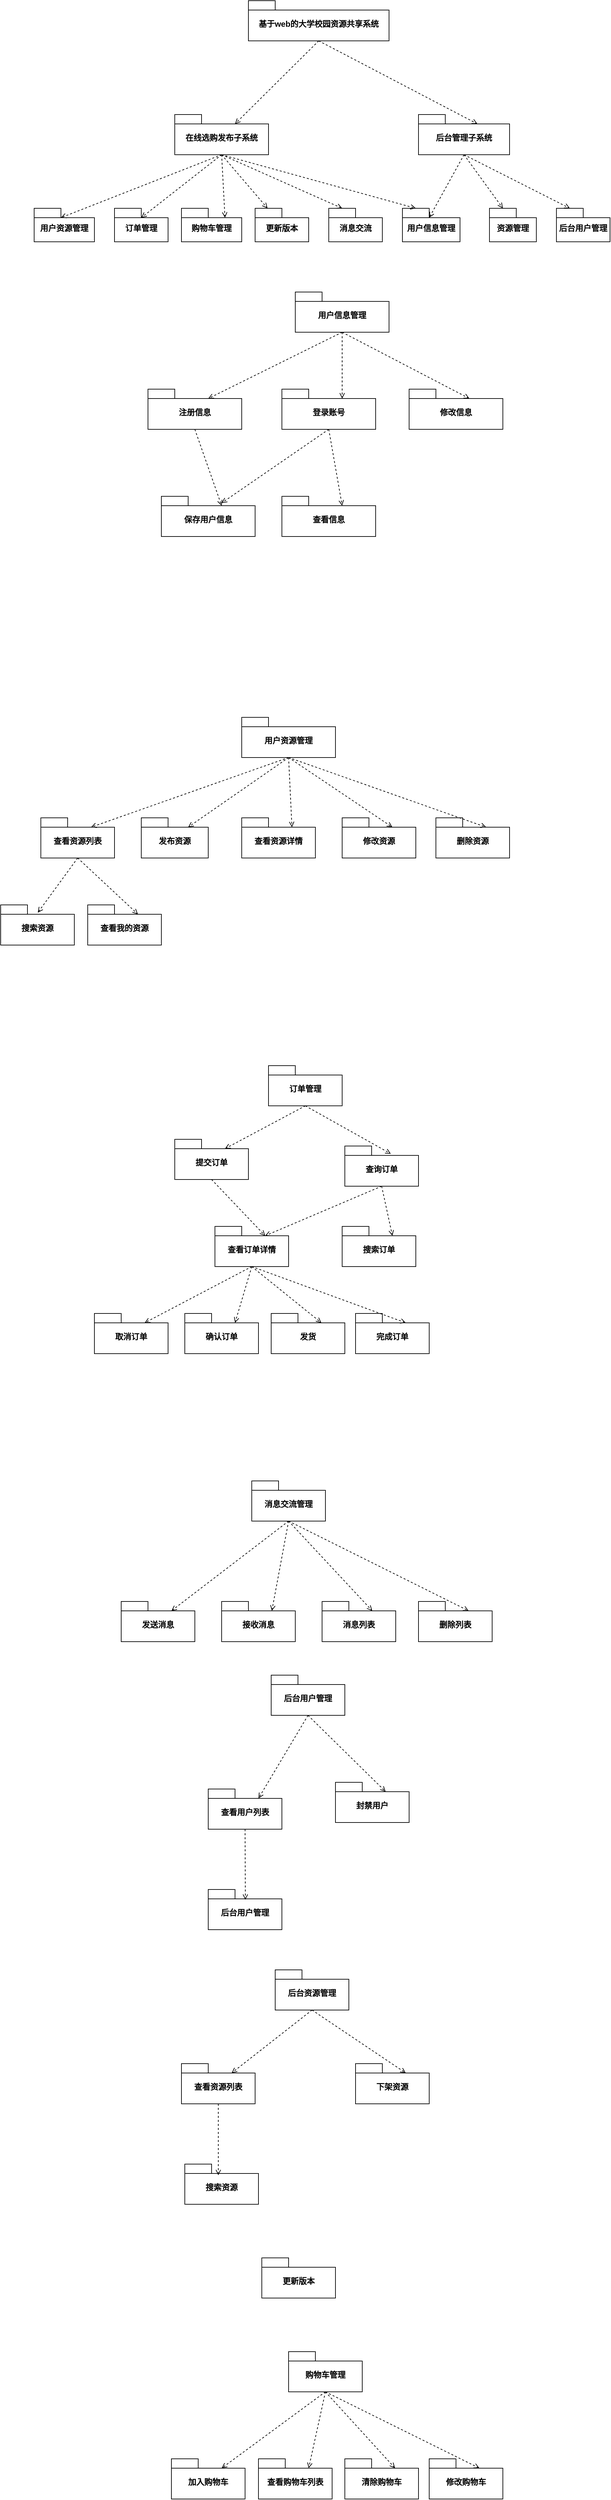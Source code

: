<mxfile version="24.2.2" type="github">
  <diagram name="第 1 页" id="3LCLasnWs26GgvGPkRju">
    <mxGraphModel dx="2062" dy="624" grid="1" gridSize="10" guides="1" tooltips="1" connect="1" arrows="1" fold="1" page="1" pageScale="1" pageWidth="827" pageHeight="1169" math="0" shadow="0">
      <root>
        <mxCell id="0" />
        <mxCell id="1" parent="0" />
        <mxCell id="LR9AfBZaaWKI8YvBZTz1-1" value="基于web的大学校园资源共享系统" style="shape=folder;fontStyle=1;spacingTop=10;tabWidth=40;tabHeight=14;tabPosition=left;html=1;whiteSpace=wrap;" parent="1" vertex="1">
          <mxGeometry x="160" y="150" width="210" height="60" as="geometry" />
        </mxCell>
        <mxCell id="LR9AfBZaaWKI8YvBZTz1-2" value="在线选购发布子系统" style="shape=folder;fontStyle=1;spacingTop=10;tabWidth=40;tabHeight=14;tabPosition=left;html=1;whiteSpace=wrap;" parent="1" vertex="1">
          <mxGeometry x="50" y="320" width="140" height="60" as="geometry" />
        </mxCell>
        <mxCell id="LR9AfBZaaWKI8YvBZTz1-3" value="后台管理子系统" style="shape=folder;fontStyle=1;spacingTop=10;tabWidth=40;tabHeight=14;tabPosition=left;html=1;whiteSpace=wrap;" parent="1" vertex="1">
          <mxGeometry x="414" y="320" width="136" height="60" as="geometry" />
        </mxCell>
        <mxCell id="LR9AfBZaaWKI8YvBZTz1-5" value="用户信息管理" style="shape=folder;fontStyle=1;spacingTop=10;tabWidth=40;tabHeight=14;tabPosition=left;html=1;whiteSpace=wrap;" parent="1" vertex="1">
          <mxGeometry x="390" y="460" width="86" height="50" as="geometry" />
        </mxCell>
        <mxCell id="LR9AfBZaaWKI8YvBZTz1-6" value="订单管理" style="shape=folder;fontStyle=1;spacingTop=10;tabWidth=40;tabHeight=14;tabPosition=left;html=1;whiteSpace=wrap;" parent="1" vertex="1">
          <mxGeometry x="-40" y="460" width="80" height="50" as="geometry" />
        </mxCell>
        <mxCell id="2P_DUM-xl3jfMHFo5baJ-1" value="消息交流" style="shape=folder;fontStyle=1;spacingTop=10;tabWidth=40;tabHeight=14;tabPosition=left;html=1;whiteSpace=wrap;" vertex="1" parent="1">
          <mxGeometry x="280" y="460" width="80" height="50" as="geometry" />
        </mxCell>
        <mxCell id="2P_DUM-xl3jfMHFo5baJ-2" value="用户资源管理" style="shape=folder;fontStyle=1;spacingTop=10;tabWidth=40;tabHeight=14;tabPosition=left;html=1;whiteSpace=wrap;" vertex="1" parent="1">
          <mxGeometry x="-160" y="460" width="90" height="50" as="geometry" />
        </mxCell>
        <mxCell id="2P_DUM-xl3jfMHFo5baJ-3" value="购物车管理" style="shape=folder;fontStyle=1;spacingTop=10;tabWidth=40;tabHeight=14;tabPosition=left;html=1;whiteSpace=wrap;" vertex="1" parent="1">
          <mxGeometry x="60" y="460" width="90" height="50" as="geometry" />
        </mxCell>
        <mxCell id="2P_DUM-xl3jfMHFo5baJ-4" value="后台用户管理" style="shape=folder;fontStyle=1;spacingTop=10;tabWidth=40;tabHeight=14;tabPosition=left;html=1;whiteSpace=wrap;" vertex="1" parent="1">
          <mxGeometry x="620" y="460" width="80" height="50" as="geometry" />
        </mxCell>
        <mxCell id="2P_DUM-xl3jfMHFo5baJ-5" value="资源管理" style="shape=folder;fontStyle=1;spacingTop=10;tabWidth=40;tabHeight=14;tabPosition=left;html=1;whiteSpace=wrap;" vertex="1" parent="1">
          <mxGeometry x="520" y="460" width="70" height="50" as="geometry" />
        </mxCell>
        <mxCell id="2P_DUM-xl3jfMHFo5baJ-10" value="更新版本" style="shape=folder;fontStyle=1;spacingTop=10;tabWidth=40;tabHeight=14;tabPosition=left;html=1;whiteSpace=wrap;" vertex="1" parent="1">
          <mxGeometry x="170" y="460" width="80" height="50" as="geometry" />
        </mxCell>
        <mxCell id="2P_DUM-xl3jfMHFo5baJ-23" value="" style="html=1;verticalAlign=bottom;labelBackgroundColor=none;endArrow=open;endFill=0;dashed=1;rounded=0;exitX=0.5;exitY=1;exitDx=0;exitDy=0;exitPerimeter=0;entryX=0;entryY=0;entryDx=20;entryDy=0;entryPerimeter=0;" edge="1" parent="1" source="LR9AfBZaaWKI8YvBZTz1-3" target="2P_DUM-xl3jfMHFo5baJ-4">
          <mxGeometry width="160" relative="1" as="geometry">
            <mxPoint x="170" y="380" as="sourcePoint" />
            <mxPoint x="330" y="380" as="targetPoint" />
          </mxGeometry>
        </mxCell>
        <mxCell id="2P_DUM-xl3jfMHFo5baJ-24" value="" style="html=1;verticalAlign=bottom;labelBackgroundColor=none;endArrow=open;endFill=0;dashed=1;rounded=0;exitX=0.5;exitY=1;exitDx=0;exitDy=0;exitPerimeter=0;entryX=0;entryY=0;entryDx=20;entryDy=0;entryPerimeter=0;" edge="1" parent="1" source="LR9AfBZaaWKI8YvBZTz1-3" target="2P_DUM-xl3jfMHFo5baJ-5">
          <mxGeometry width="160" relative="1" as="geometry">
            <mxPoint x="170" y="380" as="sourcePoint" />
            <mxPoint x="330" y="380" as="targetPoint" />
          </mxGeometry>
        </mxCell>
        <mxCell id="2P_DUM-xl3jfMHFo5baJ-25" value="" style="html=1;verticalAlign=bottom;labelBackgroundColor=none;endArrow=open;endFill=0;dashed=1;rounded=0;exitX=0.5;exitY=1;exitDx=0;exitDy=0;exitPerimeter=0;entryX=0;entryY=0;entryDx=40;entryDy=14;entryPerimeter=0;" edge="1" parent="1" source="LR9AfBZaaWKI8YvBZTz1-3" target="LR9AfBZaaWKI8YvBZTz1-5">
          <mxGeometry width="160" relative="1" as="geometry">
            <mxPoint x="170" y="380" as="sourcePoint" />
            <mxPoint x="330" y="380" as="targetPoint" />
          </mxGeometry>
        </mxCell>
        <mxCell id="2P_DUM-xl3jfMHFo5baJ-26" value="" style="html=1;verticalAlign=bottom;labelBackgroundColor=none;endArrow=open;endFill=0;dashed=1;rounded=0;exitX=0.5;exitY=1;exitDx=0;exitDy=0;exitPerimeter=0;entryX=0;entryY=0;entryDx=88;entryDy=14;entryPerimeter=0;" edge="1" parent="1" source="LR9AfBZaaWKI8YvBZTz1-1" target="LR9AfBZaaWKI8YvBZTz1-3">
          <mxGeometry width="160" relative="1" as="geometry">
            <mxPoint x="170" y="380" as="sourcePoint" />
            <mxPoint x="330" y="380" as="targetPoint" />
          </mxGeometry>
        </mxCell>
        <mxCell id="2P_DUM-xl3jfMHFo5baJ-27" value="" style="html=1;verticalAlign=bottom;labelBackgroundColor=none;endArrow=open;endFill=0;dashed=1;rounded=0;exitX=0.5;exitY=1;exitDx=0;exitDy=0;exitPerimeter=0;entryX=0;entryY=0;entryDx=90;entryDy=14;entryPerimeter=0;" edge="1" parent="1" source="LR9AfBZaaWKI8YvBZTz1-1" target="LR9AfBZaaWKI8YvBZTz1-2">
          <mxGeometry width="160" relative="1" as="geometry">
            <mxPoint x="170" y="380" as="sourcePoint" />
            <mxPoint x="330" y="380" as="targetPoint" />
          </mxGeometry>
        </mxCell>
        <mxCell id="2P_DUM-xl3jfMHFo5baJ-28" value="" style="html=1;verticalAlign=bottom;labelBackgroundColor=none;endArrow=open;endFill=0;dashed=1;rounded=0;exitX=0.5;exitY=1;exitDx=0;exitDy=0;exitPerimeter=0;entryX=0;entryY=0;entryDx=20;entryDy=0;entryPerimeter=0;" edge="1" parent="1" source="LR9AfBZaaWKI8YvBZTz1-2" target="LR9AfBZaaWKI8YvBZTz1-5">
          <mxGeometry width="160" relative="1" as="geometry">
            <mxPoint x="170" y="380" as="sourcePoint" />
            <mxPoint x="330" y="380" as="targetPoint" />
          </mxGeometry>
        </mxCell>
        <mxCell id="2P_DUM-xl3jfMHFo5baJ-29" value="" style="html=1;verticalAlign=bottom;labelBackgroundColor=none;endArrow=open;endFill=0;dashed=1;rounded=0;exitX=0.5;exitY=1;exitDx=0;exitDy=0;exitPerimeter=0;entryX=0;entryY=0;entryDx=20;entryDy=0;entryPerimeter=0;" edge="1" parent="1" source="LR9AfBZaaWKI8YvBZTz1-2" target="2P_DUM-xl3jfMHFo5baJ-1">
          <mxGeometry width="160" relative="1" as="geometry">
            <mxPoint x="170" y="380" as="sourcePoint" />
            <mxPoint x="330" y="380" as="targetPoint" />
          </mxGeometry>
        </mxCell>
        <mxCell id="2P_DUM-xl3jfMHFo5baJ-30" value="" style="html=1;verticalAlign=bottom;labelBackgroundColor=none;endArrow=open;endFill=0;dashed=1;rounded=0;" edge="1" parent="1" target="2P_DUM-xl3jfMHFo5baJ-10">
          <mxGeometry width="160" relative="1" as="geometry">
            <mxPoint x="120" y="380" as="sourcePoint" />
            <mxPoint x="330" y="380" as="targetPoint" />
          </mxGeometry>
        </mxCell>
        <mxCell id="2P_DUM-xl3jfMHFo5baJ-31" value="" style="html=1;verticalAlign=bottom;labelBackgroundColor=none;endArrow=open;endFill=0;dashed=1;rounded=0;exitX=0.5;exitY=1;exitDx=0;exitDy=0;exitPerimeter=0;entryX=0;entryY=0;entryDx=40;entryDy=14;entryPerimeter=0;" edge="1" parent="1" source="LR9AfBZaaWKI8YvBZTz1-2" target="LR9AfBZaaWKI8YvBZTz1-6">
          <mxGeometry width="160" relative="1" as="geometry">
            <mxPoint x="170" y="380" as="sourcePoint" />
            <mxPoint x="290" y="380" as="targetPoint" />
          </mxGeometry>
        </mxCell>
        <mxCell id="2P_DUM-xl3jfMHFo5baJ-32" value="" style="html=1;verticalAlign=bottom;labelBackgroundColor=none;endArrow=open;endFill=0;dashed=1;rounded=0;exitX=0.5;exitY=1;exitDx=0;exitDy=0;exitPerimeter=0;entryX=0;entryY=0;entryDx=40;entryDy=14;entryPerimeter=0;" edge="1" parent="1" source="LR9AfBZaaWKI8YvBZTz1-2" target="2P_DUM-xl3jfMHFo5baJ-2">
          <mxGeometry width="160" relative="1" as="geometry">
            <mxPoint x="170" y="380" as="sourcePoint" />
            <mxPoint x="330" y="380" as="targetPoint" />
          </mxGeometry>
        </mxCell>
        <mxCell id="2P_DUM-xl3jfMHFo5baJ-33" value="" style="html=1;verticalAlign=bottom;labelBackgroundColor=none;endArrow=open;endFill=0;dashed=1;rounded=0;exitX=0.5;exitY=1;exitDx=0;exitDy=0;exitPerimeter=0;entryX=0;entryY=0;entryDx=65;entryDy=14;entryPerimeter=0;" edge="1" parent="1" source="LR9AfBZaaWKI8YvBZTz1-2" target="2P_DUM-xl3jfMHFo5baJ-3">
          <mxGeometry width="160" relative="1" as="geometry">
            <mxPoint x="170" y="380" as="sourcePoint" />
            <mxPoint x="330" y="380" as="targetPoint" />
          </mxGeometry>
        </mxCell>
        <mxCell id="2P_DUM-xl3jfMHFo5baJ-35" value="查看信息" style="shape=folder;fontStyle=1;spacingTop=10;tabWidth=40;tabHeight=14;tabPosition=left;html=1;whiteSpace=wrap;" vertex="1" parent="1">
          <mxGeometry x="210" y="890" width="140" height="60" as="geometry" />
        </mxCell>
        <mxCell id="2P_DUM-xl3jfMHFo5baJ-37" value="保存用户信息" style="shape=folder;fontStyle=1;spacingTop=10;tabWidth=40;tabHeight=14;tabPosition=left;html=1;whiteSpace=wrap;" vertex="1" parent="1">
          <mxGeometry x="30" y="890" width="140" height="60" as="geometry" />
        </mxCell>
        <mxCell id="2P_DUM-xl3jfMHFo5baJ-38" value="修改信息" style="shape=folder;fontStyle=1;spacingTop=10;tabWidth=40;tabHeight=14;tabPosition=left;html=1;whiteSpace=wrap;" vertex="1" parent="1">
          <mxGeometry x="400" y="730" width="140" height="60" as="geometry" />
        </mxCell>
        <mxCell id="2P_DUM-xl3jfMHFo5baJ-39" value="登录账号" style="shape=folder;fontStyle=1;spacingTop=10;tabWidth=40;tabHeight=14;tabPosition=left;html=1;whiteSpace=wrap;" vertex="1" parent="1">
          <mxGeometry x="210" y="730" width="140" height="60" as="geometry" />
        </mxCell>
        <mxCell id="2P_DUM-xl3jfMHFo5baJ-40" value="注册信息" style="shape=folder;fontStyle=1;spacingTop=10;tabWidth=40;tabHeight=14;tabPosition=left;html=1;whiteSpace=wrap;" vertex="1" parent="1">
          <mxGeometry x="10" y="730" width="140" height="60" as="geometry" />
        </mxCell>
        <mxCell id="2P_DUM-xl3jfMHFo5baJ-41" value="用户信息管理" style="shape=folder;fontStyle=1;spacingTop=10;tabWidth=40;tabHeight=14;tabPosition=left;html=1;whiteSpace=wrap;" vertex="1" parent="1">
          <mxGeometry x="230" y="585" width="140" height="60" as="geometry" />
        </mxCell>
        <mxCell id="2P_DUM-xl3jfMHFo5baJ-43" value="" style="html=1;verticalAlign=bottom;labelBackgroundColor=none;endArrow=open;endFill=0;dashed=1;rounded=0;exitX=0.5;exitY=1;exitDx=0;exitDy=0;exitPerimeter=0;" edge="1" parent="1" source="2P_DUM-xl3jfMHFo5baJ-39">
          <mxGeometry width="160" relative="1" as="geometry">
            <mxPoint x="170" y="810" as="sourcePoint" />
            <mxPoint x="120" y="900" as="targetPoint" />
          </mxGeometry>
        </mxCell>
        <mxCell id="2P_DUM-xl3jfMHFo5baJ-44" value="" style="html=1;verticalAlign=bottom;labelBackgroundColor=none;endArrow=open;endFill=0;dashed=1;rounded=0;exitX=0.5;exitY=1;exitDx=0;exitDy=0;exitPerimeter=0;entryX=0;entryY=0;entryDx=90;entryDy=14;entryPerimeter=0;" edge="1" parent="1" source="2P_DUM-xl3jfMHFo5baJ-39" target="2P_DUM-xl3jfMHFo5baJ-35">
          <mxGeometry width="160" relative="1" as="geometry">
            <mxPoint x="170" y="810" as="sourcePoint" />
            <mxPoint x="330" y="810" as="targetPoint" />
          </mxGeometry>
        </mxCell>
        <mxCell id="2P_DUM-xl3jfMHFo5baJ-45" value="" style="html=1;verticalAlign=bottom;labelBackgroundColor=none;endArrow=open;endFill=0;dashed=1;rounded=0;exitX=0.5;exitY=1;exitDx=0;exitDy=0;exitPerimeter=0;entryX=0;entryY=0;entryDx=90;entryDy=14;entryPerimeter=0;" edge="1" parent="1" source="2P_DUM-xl3jfMHFo5baJ-40" target="2P_DUM-xl3jfMHFo5baJ-37">
          <mxGeometry width="160" relative="1" as="geometry">
            <mxPoint x="170" y="810" as="sourcePoint" />
            <mxPoint x="330" y="810" as="targetPoint" />
          </mxGeometry>
        </mxCell>
        <mxCell id="2P_DUM-xl3jfMHFo5baJ-46" value="" style="html=1;verticalAlign=bottom;labelBackgroundColor=none;endArrow=open;endFill=0;dashed=1;rounded=0;exitX=0.5;exitY=1;exitDx=0;exitDy=0;exitPerimeter=0;entryX=0;entryY=0;entryDx=90;entryDy=14;entryPerimeter=0;" edge="1" parent="1" source="2P_DUM-xl3jfMHFo5baJ-41" target="2P_DUM-xl3jfMHFo5baJ-40">
          <mxGeometry width="160" relative="1" as="geometry">
            <mxPoint x="170" y="810" as="sourcePoint" />
            <mxPoint x="330" y="810" as="targetPoint" />
          </mxGeometry>
        </mxCell>
        <mxCell id="2P_DUM-xl3jfMHFo5baJ-47" value="" style="html=1;verticalAlign=bottom;labelBackgroundColor=none;endArrow=open;endFill=0;dashed=1;rounded=0;exitX=0.5;exitY=1;exitDx=0;exitDy=0;exitPerimeter=0;entryX=0;entryY=0;entryDx=90;entryDy=14;entryPerimeter=0;" edge="1" parent="1" source="2P_DUM-xl3jfMHFo5baJ-41" target="2P_DUM-xl3jfMHFo5baJ-38">
          <mxGeometry width="160" relative="1" as="geometry">
            <mxPoint x="170" y="810" as="sourcePoint" />
            <mxPoint x="330" y="810" as="targetPoint" />
          </mxGeometry>
        </mxCell>
        <mxCell id="2P_DUM-xl3jfMHFo5baJ-48" value="" style="html=1;verticalAlign=bottom;labelBackgroundColor=none;endArrow=open;endFill=0;dashed=1;rounded=0;exitX=0.5;exitY=1;exitDx=0;exitDy=0;exitPerimeter=0;entryX=0;entryY=0;entryDx=90;entryDy=14;entryPerimeter=0;" edge="1" parent="1" source="2P_DUM-xl3jfMHFo5baJ-41" target="2P_DUM-xl3jfMHFo5baJ-39">
          <mxGeometry width="160" relative="1" as="geometry">
            <mxPoint x="170" y="810" as="sourcePoint" />
            <mxPoint x="330" y="810" as="targetPoint" />
          </mxGeometry>
        </mxCell>
        <mxCell id="2P_DUM-xl3jfMHFo5baJ-49" value="修改资源" style="shape=folder;fontStyle=1;spacingTop=10;tabWidth=40;tabHeight=14;tabPosition=left;html=1;whiteSpace=wrap;" vertex="1" parent="1">
          <mxGeometry x="300" y="1370" width="110" height="60" as="geometry" />
        </mxCell>
        <mxCell id="2P_DUM-xl3jfMHFo5baJ-50" value="发布资源" style="shape=folder;fontStyle=1;spacingTop=10;tabWidth=40;tabHeight=14;tabPosition=left;html=1;whiteSpace=wrap;" vertex="1" parent="1">
          <mxGeometry y="1370" width="100" height="60" as="geometry" />
        </mxCell>
        <mxCell id="2P_DUM-xl3jfMHFo5baJ-51" value="查看资源列表" style="shape=folder;fontStyle=1;spacingTop=10;tabWidth=40;tabHeight=14;tabPosition=left;html=1;whiteSpace=wrap;" vertex="1" parent="1">
          <mxGeometry x="-150" y="1370" width="110" height="60" as="geometry" />
        </mxCell>
        <mxCell id="2P_DUM-xl3jfMHFo5baJ-52" value="用户资源管理" style="shape=folder;fontStyle=1;spacingTop=10;tabWidth=40;tabHeight=14;tabPosition=left;html=1;whiteSpace=wrap;" vertex="1" parent="1">
          <mxGeometry x="150" y="1220" width="140" height="60" as="geometry" />
        </mxCell>
        <mxCell id="2P_DUM-xl3jfMHFo5baJ-53" value="查看资源详情" style="shape=folder;fontStyle=1;spacingTop=10;tabWidth=40;tabHeight=14;tabPosition=left;html=1;whiteSpace=wrap;" vertex="1" parent="1">
          <mxGeometry x="150" y="1370" width="110" height="60" as="geometry" />
        </mxCell>
        <mxCell id="2P_DUM-xl3jfMHFo5baJ-54" value="删除资源" style="shape=folder;fontStyle=1;spacingTop=10;tabWidth=40;tabHeight=14;tabPosition=left;html=1;whiteSpace=wrap;" vertex="1" parent="1">
          <mxGeometry x="440" y="1370" width="110" height="60" as="geometry" />
        </mxCell>
        <mxCell id="2P_DUM-xl3jfMHFo5baJ-57" value="" style="html=1;verticalAlign=bottom;labelBackgroundColor=none;endArrow=open;endFill=0;dashed=1;rounded=0;exitX=0.5;exitY=1;exitDx=0;exitDy=0;exitPerimeter=0;entryX=0;entryY=0;entryDx=75;entryDy=14;entryPerimeter=0;" edge="1" parent="1" source="2P_DUM-xl3jfMHFo5baJ-52" target="2P_DUM-xl3jfMHFo5baJ-54">
          <mxGeometry width="160" relative="1" as="geometry">
            <mxPoint x="170" y="1310" as="sourcePoint" />
            <mxPoint x="330" y="1310" as="targetPoint" />
          </mxGeometry>
        </mxCell>
        <mxCell id="2P_DUM-xl3jfMHFo5baJ-58" value="" style="html=1;verticalAlign=bottom;labelBackgroundColor=none;endArrow=open;endFill=0;dashed=1;rounded=0;entryX=0;entryY=0;entryDx=75;entryDy=14;entryPerimeter=0;exitX=0.5;exitY=1;exitDx=0;exitDy=0;exitPerimeter=0;" edge="1" parent="1" source="2P_DUM-xl3jfMHFo5baJ-52" target="2P_DUM-xl3jfMHFo5baJ-49">
          <mxGeometry width="160" relative="1" as="geometry">
            <mxPoint x="220" y="1280" as="sourcePoint" />
            <mxPoint x="330" y="1310" as="targetPoint" />
          </mxGeometry>
        </mxCell>
        <mxCell id="2P_DUM-xl3jfMHFo5baJ-59" value="" style="html=1;verticalAlign=bottom;labelBackgroundColor=none;endArrow=open;endFill=0;dashed=1;rounded=0;exitX=0.5;exitY=1;exitDx=0;exitDy=0;exitPerimeter=0;entryX=0;entryY=0;entryDx=75;entryDy=14;entryPerimeter=0;" edge="1" parent="1" source="2P_DUM-xl3jfMHFo5baJ-52" target="2P_DUM-xl3jfMHFo5baJ-53">
          <mxGeometry width="160" relative="1" as="geometry">
            <mxPoint x="170" y="1310" as="sourcePoint" />
            <mxPoint x="330" y="1310" as="targetPoint" />
          </mxGeometry>
        </mxCell>
        <mxCell id="2P_DUM-xl3jfMHFo5baJ-60" value="" style="html=1;verticalAlign=bottom;labelBackgroundColor=none;endArrow=open;endFill=0;dashed=1;rounded=0;exitX=0.5;exitY=1;exitDx=0;exitDy=0;exitPerimeter=0;entryX=0;entryY=0;entryDx=70;entryDy=14;entryPerimeter=0;" edge="1" parent="1" source="2P_DUM-xl3jfMHFo5baJ-52" target="2P_DUM-xl3jfMHFo5baJ-50">
          <mxGeometry width="160" relative="1" as="geometry">
            <mxPoint x="170" y="1310" as="sourcePoint" />
            <mxPoint x="330" y="1310" as="targetPoint" />
          </mxGeometry>
        </mxCell>
        <mxCell id="2P_DUM-xl3jfMHFo5baJ-61" value="" style="html=1;verticalAlign=bottom;labelBackgroundColor=none;endArrow=open;endFill=0;dashed=1;rounded=0;exitX=0.5;exitY=1;exitDx=0;exitDy=0;exitPerimeter=0;entryX=0;entryY=0;entryDx=75;entryDy=14;entryPerimeter=0;" edge="1" parent="1" source="2P_DUM-xl3jfMHFo5baJ-52" target="2P_DUM-xl3jfMHFo5baJ-51">
          <mxGeometry width="160" relative="1" as="geometry">
            <mxPoint x="170" y="1310" as="sourcePoint" />
            <mxPoint x="330" y="1310" as="targetPoint" />
          </mxGeometry>
        </mxCell>
        <mxCell id="2P_DUM-xl3jfMHFo5baJ-62" value="搜索资源" style="shape=folder;fontStyle=1;spacingTop=10;tabWidth=40;tabHeight=14;tabPosition=left;html=1;whiteSpace=wrap;" vertex="1" parent="1">
          <mxGeometry x="-210" y="1500" width="110" height="60" as="geometry" />
        </mxCell>
        <mxCell id="2P_DUM-xl3jfMHFo5baJ-64" value="" style="html=1;verticalAlign=bottom;labelBackgroundColor=none;endArrow=open;endFill=0;dashed=1;rounded=0;exitX=0.5;exitY=1;exitDx=0;exitDy=0;exitPerimeter=0;entryX=0.504;entryY=0.193;entryDx=0;entryDy=0;entryPerimeter=0;" edge="1" parent="1" source="2P_DUM-xl3jfMHFo5baJ-51" target="2P_DUM-xl3jfMHFo5baJ-62">
          <mxGeometry width="160" relative="1" as="geometry">
            <mxPoint x="170" y="1410" as="sourcePoint" />
            <mxPoint x="330" y="1410" as="targetPoint" />
          </mxGeometry>
        </mxCell>
        <mxCell id="2P_DUM-xl3jfMHFo5baJ-65" value="发货" style="shape=folder;fontStyle=1;spacingTop=10;tabWidth=40;tabHeight=14;tabPosition=left;html=1;whiteSpace=wrap;" vertex="1" parent="1">
          <mxGeometry x="194" y="2110" width="110" height="60" as="geometry" />
        </mxCell>
        <mxCell id="2P_DUM-xl3jfMHFo5baJ-66" value="确认订单" style="shape=folder;fontStyle=1;spacingTop=10;tabWidth=40;tabHeight=14;tabPosition=left;html=1;whiteSpace=wrap;" vertex="1" parent="1">
          <mxGeometry x="65" y="2110" width="110" height="60" as="geometry" />
        </mxCell>
        <mxCell id="2P_DUM-xl3jfMHFo5baJ-67" value="取消订单" style="shape=folder;fontStyle=1;spacingTop=10;tabWidth=40;tabHeight=14;tabPosition=left;html=1;whiteSpace=wrap;" vertex="1" parent="1">
          <mxGeometry x="-70" y="2110" width="110" height="60" as="geometry" />
        </mxCell>
        <mxCell id="2P_DUM-xl3jfMHFo5baJ-68" value="搜索订单" style="shape=folder;fontStyle=1;spacingTop=10;tabWidth=40;tabHeight=14;tabPosition=left;html=1;whiteSpace=wrap;" vertex="1" parent="1">
          <mxGeometry x="300" y="1980" width="110" height="60" as="geometry" />
        </mxCell>
        <mxCell id="2P_DUM-xl3jfMHFo5baJ-69" value="查看订单详情" style="shape=folder;fontStyle=1;spacingTop=10;tabWidth=40;tabHeight=14;tabPosition=left;html=1;whiteSpace=wrap;" vertex="1" parent="1">
          <mxGeometry x="110" y="1980" width="110" height="60" as="geometry" />
        </mxCell>
        <mxCell id="2P_DUM-xl3jfMHFo5baJ-70" value="查询订单" style="shape=folder;fontStyle=1;spacingTop=10;tabWidth=40;tabHeight=14;tabPosition=left;html=1;whiteSpace=wrap;" vertex="1" parent="1">
          <mxGeometry x="304" y="1860" width="110" height="60" as="geometry" />
        </mxCell>
        <mxCell id="2P_DUM-xl3jfMHFo5baJ-71" value="提交订单" style="shape=folder;fontStyle=1;spacingTop=10;tabWidth=40;tabHeight=14;tabPosition=left;html=1;whiteSpace=wrap;" vertex="1" parent="1">
          <mxGeometry x="50" y="1850" width="110" height="60" as="geometry" />
        </mxCell>
        <mxCell id="2P_DUM-xl3jfMHFo5baJ-72" value="订单管理" style="shape=folder;fontStyle=1;spacingTop=10;tabWidth=40;tabHeight=14;tabPosition=left;html=1;whiteSpace=wrap;" vertex="1" parent="1">
          <mxGeometry x="190" y="1740" width="110" height="60" as="geometry" />
        </mxCell>
        <mxCell id="2P_DUM-xl3jfMHFo5baJ-73" value="" style="html=1;verticalAlign=bottom;labelBackgroundColor=none;endArrow=open;endFill=0;dashed=1;rounded=0;exitX=0.5;exitY=1;exitDx=0;exitDy=0;exitPerimeter=0;entryX=0;entryY=0;entryDx=75;entryDy=14;entryPerimeter=0;" edge="1" parent="1" source="2P_DUM-xl3jfMHFo5baJ-70" target="2P_DUM-xl3jfMHFo5baJ-69">
          <mxGeometry width="160" relative="1" as="geometry">
            <mxPoint x="170" y="1910" as="sourcePoint" />
            <mxPoint x="200" y="2000" as="targetPoint" />
          </mxGeometry>
        </mxCell>
        <mxCell id="2P_DUM-xl3jfMHFo5baJ-74" value="" style="html=1;verticalAlign=bottom;labelBackgroundColor=none;endArrow=open;endFill=0;dashed=1;rounded=0;exitX=0.5;exitY=1;exitDx=0;exitDy=0;exitPerimeter=0;entryX=0;entryY=0;entryDx=75;entryDy=14;entryPerimeter=0;" edge="1" parent="1" source="2P_DUM-xl3jfMHFo5baJ-71" target="2P_DUM-xl3jfMHFo5baJ-69">
          <mxGeometry width="160" relative="1" as="geometry">
            <mxPoint x="170" y="1910" as="sourcePoint" />
            <mxPoint x="330" y="1910" as="targetPoint" />
          </mxGeometry>
        </mxCell>
        <mxCell id="2P_DUM-xl3jfMHFo5baJ-75" value="" style="html=1;verticalAlign=bottom;labelBackgroundColor=none;endArrow=open;endFill=0;dashed=1;rounded=0;exitX=0.5;exitY=1;exitDx=0;exitDy=0;exitPerimeter=0;entryX=0;entryY=0;entryDx=75;entryDy=14;entryPerimeter=0;" edge="1" parent="1" source="2P_DUM-xl3jfMHFo5baJ-72" target="2P_DUM-xl3jfMHFo5baJ-71">
          <mxGeometry width="160" relative="1" as="geometry">
            <mxPoint x="170" y="1910" as="sourcePoint" />
            <mxPoint x="330" y="1910" as="targetPoint" />
          </mxGeometry>
        </mxCell>
        <mxCell id="2P_DUM-xl3jfMHFo5baJ-76" value="" style="html=1;verticalAlign=bottom;labelBackgroundColor=none;endArrow=open;endFill=0;dashed=1;rounded=0;exitX=0.5;exitY=1;exitDx=0;exitDy=0;exitPerimeter=0;entryX=0.624;entryY=0.193;entryDx=0;entryDy=0;entryPerimeter=0;" edge="1" parent="1" source="2P_DUM-xl3jfMHFo5baJ-72" target="2P_DUM-xl3jfMHFo5baJ-70">
          <mxGeometry width="160" relative="1" as="geometry">
            <mxPoint x="170" y="1910" as="sourcePoint" />
            <mxPoint x="330" y="1910" as="targetPoint" />
          </mxGeometry>
        </mxCell>
        <mxCell id="2P_DUM-xl3jfMHFo5baJ-77" value="" style="html=1;verticalAlign=bottom;labelBackgroundColor=none;endArrow=open;endFill=0;dashed=1;rounded=0;exitX=0.5;exitY=1;exitDx=0;exitDy=0;exitPerimeter=0;entryX=0;entryY=0;entryDx=75;entryDy=14;entryPerimeter=0;" edge="1" parent="1" source="2P_DUM-xl3jfMHFo5baJ-70" target="2P_DUM-xl3jfMHFo5baJ-68">
          <mxGeometry width="160" relative="1" as="geometry">
            <mxPoint x="170" y="1910" as="sourcePoint" />
            <mxPoint x="330" y="1910" as="targetPoint" />
          </mxGeometry>
        </mxCell>
        <mxCell id="2P_DUM-xl3jfMHFo5baJ-78" value="完成订单" style="shape=folder;fontStyle=1;spacingTop=10;tabWidth=40;tabHeight=14;tabPosition=left;html=1;whiteSpace=wrap;" vertex="1" parent="1">
          <mxGeometry x="320" y="2110" width="110" height="60" as="geometry" />
        </mxCell>
        <mxCell id="2P_DUM-xl3jfMHFo5baJ-79" value="" style="html=1;verticalAlign=bottom;labelBackgroundColor=none;endArrow=open;endFill=0;dashed=1;rounded=0;exitX=0.5;exitY=1;exitDx=0;exitDy=0;exitPerimeter=0;entryX=0;entryY=0;entryDx=75;entryDy=14;entryPerimeter=0;" edge="1" parent="1" source="2P_DUM-xl3jfMHFo5baJ-69" target="2P_DUM-xl3jfMHFo5baJ-65">
          <mxGeometry width="160" relative="1" as="geometry">
            <mxPoint x="170" y="2110" as="sourcePoint" />
            <mxPoint x="330" y="2110" as="targetPoint" />
          </mxGeometry>
        </mxCell>
        <mxCell id="2P_DUM-xl3jfMHFo5baJ-80" value="" style="html=1;verticalAlign=bottom;labelBackgroundColor=none;endArrow=open;endFill=0;dashed=1;rounded=0;exitX=0.5;exitY=1;exitDx=0;exitDy=0;exitPerimeter=0;entryX=0;entryY=0;entryDx=75;entryDy=14;entryPerimeter=0;" edge="1" parent="1" source="2P_DUM-xl3jfMHFo5baJ-69" target="2P_DUM-xl3jfMHFo5baJ-78">
          <mxGeometry width="160" relative="1" as="geometry">
            <mxPoint x="170" y="2110" as="sourcePoint" />
            <mxPoint x="330" y="2110" as="targetPoint" />
          </mxGeometry>
        </mxCell>
        <mxCell id="2P_DUM-xl3jfMHFo5baJ-81" value="" style="html=1;verticalAlign=bottom;labelBackgroundColor=none;endArrow=open;endFill=0;dashed=1;rounded=0;exitX=0.5;exitY=1;exitDx=0;exitDy=0;exitPerimeter=0;entryX=0;entryY=0;entryDx=75;entryDy=14;entryPerimeter=0;" edge="1" parent="1" source="2P_DUM-xl3jfMHFo5baJ-69" target="2P_DUM-xl3jfMHFo5baJ-66">
          <mxGeometry width="160" relative="1" as="geometry">
            <mxPoint x="170" y="2110" as="sourcePoint" />
            <mxPoint x="330" y="2110" as="targetPoint" />
          </mxGeometry>
        </mxCell>
        <mxCell id="2P_DUM-xl3jfMHFo5baJ-82" value="" style="html=1;verticalAlign=bottom;labelBackgroundColor=none;endArrow=open;endFill=0;dashed=1;rounded=0;exitX=0.5;exitY=1;exitDx=0;exitDy=0;exitPerimeter=0;entryX=0;entryY=0;entryDx=75;entryDy=14;entryPerimeter=0;" edge="1" parent="1" source="2P_DUM-xl3jfMHFo5baJ-69" target="2P_DUM-xl3jfMHFo5baJ-67">
          <mxGeometry width="160" relative="1" as="geometry">
            <mxPoint x="170" y="2110" as="sourcePoint" />
            <mxPoint x="330" y="2110" as="targetPoint" />
          </mxGeometry>
        </mxCell>
        <mxCell id="2P_DUM-xl3jfMHFo5baJ-83" value="后台用户管理" style="shape=folder;fontStyle=1;spacingTop=10;tabWidth=40;tabHeight=14;tabPosition=left;html=1;whiteSpace=wrap;" vertex="1" parent="1">
          <mxGeometry x="194" y="2650" width="110" height="60" as="geometry" />
        </mxCell>
        <mxCell id="2P_DUM-xl3jfMHFo5baJ-84" value="删除列表" style="shape=folder;fontStyle=1;spacingTop=10;tabWidth=40;tabHeight=14;tabPosition=left;html=1;whiteSpace=wrap;" vertex="1" parent="1">
          <mxGeometry x="414" y="2540" width="110" height="60" as="geometry" />
        </mxCell>
        <mxCell id="2P_DUM-xl3jfMHFo5baJ-85" value="消息列表" style="shape=folder;fontStyle=1;spacingTop=10;tabWidth=40;tabHeight=14;tabPosition=left;html=1;whiteSpace=wrap;" vertex="1" parent="1">
          <mxGeometry x="270" y="2540" width="110" height="60" as="geometry" />
        </mxCell>
        <mxCell id="2P_DUM-xl3jfMHFo5baJ-86" value="接收消息" style="shape=folder;fontStyle=1;spacingTop=10;tabWidth=40;tabHeight=14;tabPosition=left;html=1;whiteSpace=wrap;" vertex="1" parent="1">
          <mxGeometry x="120" y="2540" width="110" height="60" as="geometry" />
        </mxCell>
        <mxCell id="2P_DUM-xl3jfMHFo5baJ-87" value="发送消息" style="shape=folder;fontStyle=1;spacingTop=10;tabWidth=40;tabHeight=14;tabPosition=left;html=1;whiteSpace=wrap;" vertex="1" parent="1">
          <mxGeometry x="-30" y="2540" width="110" height="60" as="geometry" />
        </mxCell>
        <mxCell id="2P_DUM-xl3jfMHFo5baJ-88" value="消息交流管理" style="shape=folder;fontStyle=1;spacingTop=10;tabWidth=40;tabHeight=14;tabPosition=left;html=1;whiteSpace=wrap;" vertex="1" parent="1">
          <mxGeometry x="165" y="2360" width="110" height="60" as="geometry" />
        </mxCell>
        <mxCell id="2P_DUM-xl3jfMHFo5baJ-89" value="" style="html=1;verticalAlign=bottom;labelBackgroundColor=none;endArrow=open;endFill=0;dashed=1;rounded=0;exitX=0.5;exitY=1;exitDx=0;exitDy=0;exitPerimeter=0;entryX=0;entryY=0;entryDx=75;entryDy=14;entryPerimeter=0;" edge="1" parent="1" source="2P_DUM-xl3jfMHFo5baJ-88" target="2P_DUM-xl3jfMHFo5baJ-84">
          <mxGeometry width="160" relative="1" as="geometry">
            <mxPoint x="170" y="2530" as="sourcePoint" />
            <mxPoint x="330" y="2530" as="targetPoint" />
          </mxGeometry>
        </mxCell>
        <mxCell id="2P_DUM-xl3jfMHFo5baJ-90" value="" style="html=1;verticalAlign=bottom;labelBackgroundColor=none;endArrow=open;endFill=0;dashed=1;rounded=0;exitX=0.5;exitY=1;exitDx=0;exitDy=0;exitPerimeter=0;entryX=0;entryY=0;entryDx=75;entryDy=14;entryPerimeter=0;" edge="1" parent="1" source="2P_DUM-xl3jfMHFo5baJ-88" target="2P_DUM-xl3jfMHFo5baJ-85">
          <mxGeometry width="160" relative="1" as="geometry">
            <mxPoint x="170" y="2530" as="sourcePoint" />
            <mxPoint x="330" y="2530" as="targetPoint" />
          </mxGeometry>
        </mxCell>
        <mxCell id="2P_DUM-xl3jfMHFo5baJ-91" value="" style="html=1;verticalAlign=bottom;labelBackgroundColor=none;endArrow=open;endFill=0;dashed=1;rounded=0;exitX=0.5;exitY=1;exitDx=0;exitDy=0;exitPerimeter=0;entryX=0;entryY=0;entryDx=75;entryDy=14;entryPerimeter=0;" edge="1" parent="1" source="2P_DUM-xl3jfMHFo5baJ-88" target="2P_DUM-xl3jfMHFo5baJ-86">
          <mxGeometry width="160" relative="1" as="geometry">
            <mxPoint x="170" y="2530" as="sourcePoint" />
            <mxPoint x="330" y="2530" as="targetPoint" />
          </mxGeometry>
        </mxCell>
        <mxCell id="2P_DUM-xl3jfMHFo5baJ-92" value="" style="html=1;verticalAlign=bottom;labelBackgroundColor=none;endArrow=open;endFill=0;dashed=1;rounded=0;exitX=0.5;exitY=1;exitDx=0;exitDy=0;exitPerimeter=0;entryX=0;entryY=0;entryDx=75;entryDy=14;entryPerimeter=0;" edge="1" parent="1" source="2P_DUM-xl3jfMHFo5baJ-88" target="2P_DUM-xl3jfMHFo5baJ-87">
          <mxGeometry width="160" relative="1" as="geometry">
            <mxPoint x="170" y="2530" as="sourcePoint" />
            <mxPoint x="330" y="2530" as="targetPoint" />
          </mxGeometry>
        </mxCell>
        <mxCell id="2P_DUM-xl3jfMHFo5baJ-93" value="后台用户管理" style="shape=folder;fontStyle=1;spacingTop=10;tabWidth=40;tabHeight=14;tabPosition=left;html=1;whiteSpace=wrap;" vertex="1" parent="1">
          <mxGeometry x="100" y="2970" width="110" height="60" as="geometry" />
        </mxCell>
        <mxCell id="2P_DUM-xl3jfMHFo5baJ-94" value="封禁用户" style="shape=folder;fontStyle=1;spacingTop=10;tabWidth=40;tabHeight=14;tabPosition=left;html=1;whiteSpace=wrap;" vertex="1" parent="1">
          <mxGeometry x="290" y="2810" width="110" height="60" as="geometry" />
        </mxCell>
        <mxCell id="2P_DUM-xl3jfMHFo5baJ-95" value="查看用户列表" style="shape=folder;fontStyle=1;spacingTop=10;tabWidth=40;tabHeight=14;tabPosition=left;html=1;whiteSpace=wrap;" vertex="1" parent="1">
          <mxGeometry x="100" y="2820" width="110" height="60" as="geometry" />
        </mxCell>
        <mxCell id="2P_DUM-xl3jfMHFo5baJ-96" value="" style="html=1;verticalAlign=bottom;labelBackgroundColor=none;endArrow=open;endFill=0;dashed=1;rounded=0;exitX=0.5;exitY=1;exitDx=0;exitDy=0;exitPerimeter=0;entryX=0.504;entryY=0.257;entryDx=0;entryDy=0;entryPerimeter=0;" edge="1" parent="1" source="2P_DUM-xl3jfMHFo5baJ-95" target="2P_DUM-xl3jfMHFo5baJ-93">
          <mxGeometry width="160" relative="1" as="geometry">
            <mxPoint x="170" y="2880" as="sourcePoint" />
            <mxPoint x="330" y="2880" as="targetPoint" />
          </mxGeometry>
        </mxCell>
        <mxCell id="2P_DUM-xl3jfMHFo5baJ-97" value="" style="html=1;verticalAlign=bottom;labelBackgroundColor=none;endArrow=open;endFill=0;dashed=1;rounded=0;exitX=0.5;exitY=1;exitDx=0;exitDy=0;exitPerimeter=0;entryX=0;entryY=0;entryDx=75;entryDy=14;entryPerimeter=0;" edge="1" parent="1" source="2P_DUM-xl3jfMHFo5baJ-83" target="2P_DUM-xl3jfMHFo5baJ-95">
          <mxGeometry width="160" relative="1" as="geometry">
            <mxPoint x="170" y="2880" as="sourcePoint" />
            <mxPoint x="330" y="2880" as="targetPoint" />
          </mxGeometry>
        </mxCell>
        <mxCell id="2P_DUM-xl3jfMHFo5baJ-98" value="" style="html=1;verticalAlign=bottom;labelBackgroundColor=none;endArrow=open;endFill=0;dashed=1;rounded=0;entryX=0;entryY=0;entryDx=75;entryDy=14;entryPerimeter=0;exitX=0.5;exitY=1;exitDx=0;exitDy=0;exitPerimeter=0;" edge="1" parent="1" source="2P_DUM-xl3jfMHFo5baJ-83" target="2P_DUM-xl3jfMHFo5baJ-94">
          <mxGeometry width="160" relative="1" as="geometry">
            <mxPoint x="240" y="2730" as="sourcePoint" />
            <mxPoint x="330" y="2880" as="targetPoint" />
          </mxGeometry>
        </mxCell>
        <mxCell id="2P_DUM-xl3jfMHFo5baJ-99" value="后台资源管理" style="shape=folder;fontStyle=1;spacingTop=10;tabWidth=40;tabHeight=14;tabPosition=left;html=1;whiteSpace=wrap;" vertex="1" parent="1">
          <mxGeometry x="200" y="3090" width="110" height="60" as="geometry" />
        </mxCell>
        <mxCell id="2P_DUM-xl3jfMHFo5baJ-100" value="查看资源列表" style="shape=folder;fontStyle=1;spacingTop=10;tabWidth=40;tabHeight=14;tabPosition=left;html=1;whiteSpace=wrap;" vertex="1" parent="1">
          <mxGeometry x="60" y="3230" width="110" height="60" as="geometry" />
        </mxCell>
        <mxCell id="2P_DUM-xl3jfMHFo5baJ-101" value="下架资源" style="shape=folder;fontStyle=1;spacingTop=10;tabWidth=40;tabHeight=14;tabPosition=left;html=1;whiteSpace=wrap;" vertex="1" parent="1">
          <mxGeometry x="320" y="3230" width="110" height="60" as="geometry" />
        </mxCell>
        <mxCell id="2P_DUM-xl3jfMHFo5baJ-102" value="搜索资源" style="shape=folder;fontStyle=1;spacingTop=10;tabWidth=40;tabHeight=14;tabPosition=left;html=1;whiteSpace=wrap;" vertex="1" parent="1">
          <mxGeometry x="65" y="3380" width="110" height="60" as="geometry" />
        </mxCell>
        <mxCell id="2P_DUM-xl3jfMHFo5baJ-103" value="" style="html=1;verticalAlign=bottom;labelBackgroundColor=none;endArrow=open;endFill=0;dashed=1;rounded=0;exitX=0.5;exitY=1;exitDx=0;exitDy=0;exitPerimeter=0;entryX=0.455;entryY=0.278;entryDx=0;entryDy=0;entryPerimeter=0;" edge="1" parent="1" source="2P_DUM-xl3jfMHFo5baJ-100" target="2P_DUM-xl3jfMHFo5baJ-102">
          <mxGeometry width="160" relative="1" as="geometry">
            <mxPoint x="170" y="3350" as="sourcePoint" />
            <mxPoint x="330" y="3350" as="targetPoint" />
          </mxGeometry>
        </mxCell>
        <mxCell id="2P_DUM-xl3jfMHFo5baJ-104" value="" style="html=1;verticalAlign=bottom;labelBackgroundColor=none;endArrow=open;endFill=0;dashed=1;rounded=0;exitX=0.5;exitY=1;exitDx=0;exitDy=0;exitPerimeter=0;entryX=0;entryY=0;entryDx=75;entryDy=14;entryPerimeter=0;" edge="1" parent="1" source="2P_DUM-xl3jfMHFo5baJ-99" target="2P_DUM-xl3jfMHFo5baJ-100">
          <mxGeometry width="160" relative="1" as="geometry">
            <mxPoint x="170" y="3350" as="sourcePoint" />
            <mxPoint x="330" y="3350" as="targetPoint" />
          </mxGeometry>
        </mxCell>
        <mxCell id="2P_DUM-xl3jfMHFo5baJ-105" value="" style="html=1;verticalAlign=bottom;labelBackgroundColor=none;endArrow=open;endFill=0;dashed=1;rounded=0;exitX=0.5;exitY=1;exitDx=0;exitDy=0;exitPerimeter=0;entryX=0;entryY=0;entryDx=75;entryDy=14;entryPerimeter=0;" edge="1" parent="1" source="2P_DUM-xl3jfMHFo5baJ-99" target="2P_DUM-xl3jfMHFo5baJ-101">
          <mxGeometry width="160" relative="1" as="geometry">
            <mxPoint x="170" y="3350" as="sourcePoint" />
            <mxPoint x="330" y="3350" as="targetPoint" />
          </mxGeometry>
        </mxCell>
        <mxCell id="2P_DUM-xl3jfMHFo5baJ-106" value="更新版本" style="shape=folder;fontStyle=1;spacingTop=10;tabWidth=40;tabHeight=14;tabPosition=left;html=1;whiteSpace=wrap;" vertex="1" parent="1">
          <mxGeometry x="180" y="3520" width="110" height="60" as="geometry" />
        </mxCell>
        <mxCell id="2P_DUM-xl3jfMHFo5baJ-107" value="修改购物车" style="shape=folder;fontStyle=1;spacingTop=10;tabWidth=40;tabHeight=14;tabPosition=left;html=1;whiteSpace=wrap;" vertex="1" parent="1">
          <mxGeometry x="430" y="3820" width="110" height="60" as="geometry" />
        </mxCell>
        <mxCell id="2P_DUM-xl3jfMHFo5baJ-108" value="清除购物车" style="shape=folder;fontStyle=1;spacingTop=10;tabWidth=40;tabHeight=14;tabPosition=left;html=1;whiteSpace=wrap;" vertex="1" parent="1">
          <mxGeometry x="304" y="3820" width="110" height="60" as="geometry" />
        </mxCell>
        <mxCell id="2P_DUM-xl3jfMHFo5baJ-109" value="查看购物车列表" style="shape=folder;fontStyle=1;spacingTop=10;tabWidth=40;tabHeight=14;tabPosition=left;html=1;whiteSpace=wrap;" vertex="1" parent="1">
          <mxGeometry x="175" y="3820" width="110" height="60" as="geometry" />
        </mxCell>
        <mxCell id="2P_DUM-xl3jfMHFo5baJ-110" value="加入购物车" style="shape=folder;fontStyle=1;spacingTop=10;tabWidth=40;tabHeight=14;tabPosition=left;html=1;whiteSpace=wrap;" vertex="1" parent="1">
          <mxGeometry x="45" y="3820" width="110" height="60" as="geometry" />
        </mxCell>
        <mxCell id="2P_DUM-xl3jfMHFo5baJ-111" value="购物车管理" style="shape=folder;fontStyle=1;spacingTop=10;tabWidth=40;tabHeight=14;tabPosition=left;html=1;whiteSpace=wrap;" vertex="1" parent="1">
          <mxGeometry x="220" y="3660" width="110" height="60" as="geometry" />
        </mxCell>
        <mxCell id="2P_DUM-xl3jfMHFo5baJ-112" value="" style="html=1;verticalAlign=bottom;labelBackgroundColor=none;endArrow=open;endFill=0;dashed=1;rounded=0;exitX=0.5;exitY=1;exitDx=0;exitDy=0;exitPerimeter=0;entryX=0;entryY=0;entryDx=75;entryDy=14;entryPerimeter=0;" edge="1" parent="1" source="2P_DUM-xl3jfMHFo5baJ-111" target="2P_DUM-xl3jfMHFo5baJ-109">
          <mxGeometry width="160" relative="1" as="geometry">
            <mxPoint x="170" y="3830" as="sourcePoint" />
            <mxPoint x="330" y="3830" as="targetPoint" />
          </mxGeometry>
        </mxCell>
        <mxCell id="2P_DUM-xl3jfMHFo5baJ-113" value="" style="html=1;verticalAlign=bottom;labelBackgroundColor=none;endArrow=open;endFill=0;dashed=1;rounded=0;exitX=0.5;exitY=1;exitDx=0;exitDy=0;exitPerimeter=0;entryX=0;entryY=0;entryDx=75;entryDy=14;entryPerimeter=0;" edge="1" parent="1" source="2P_DUM-xl3jfMHFo5baJ-111" target="2P_DUM-xl3jfMHFo5baJ-108">
          <mxGeometry width="160" relative="1" as="geometry">
            <mxPoint x="170" y="3830" as="sourcePoint" />
            <mxPoint x="330" y="3830" as="targetPoint" />
          </mxGeometry>
        </mxCell>
        <mxCell id="2P_DUM-xl3jfMHFo5baJ-114" value="" style="html=1;verticalAlign=bottom;labelBackgroundColor=none;endArrow=open;endFill=0;dashed=1;rounded=0;exitX=0.5;exitY=1;exitDx=0;exitDy=0;exitPerimeter=0;entryX=0;entryY=0;entryDx=75;entryDy=14;entryPerimeter=0;" edge="1" parent="1" source="2P_DUM-xl3jfMHFo5baJ-111" target="2P_DUM-xl3jfMHFo5baJ-107">
          <mxGeometry width="160" relative="1" as="geometry">
            <mxPoint x="170" y="3830" as="sourcePoint" />
            <mxPoint x="330" y="3830" as="targetPoint" />
          </mxGeometry>
        </mxCell>
        <mxCell id="2P_DUM-xl3jfMHFo5baJ-115" value="" style="html=1;verticalAlign=bottom;labelBackgroundColor=none;endArrow=open;endFill=0;dashed=1;rounded=0;exitX=0.5;exitY=1;exitDx=0;exitDy=0;exitPerimeter=0;entryX=0;entryY=0;entryDx=75;entryDy=14;entryPerimeter=0;" edge="1" parent="1" source="2P_DUM-xl3jfMHFo5baJ-111" target="2P_DUM-xl3jfMHFo5baJ-110">
          <mxGeometry width="160" relative="1" as="geometry">
            <mxPoint x="170" y="3830" as="sourcePoint" />
            <mxPoint x="330" y="3830" as="targetPoint" />
          </mxGeometry>
        </mxCell>
        <mxCell id="2P_DUM-xl3jfMHFo5baJ-116" value="查看我的资源" style="shape=folder;fontStyle=1;spacingTop=10;tabWidth=40;tabHeight=14;tabPosition=left;html=1;whiteSpace=wrap;" vertex="1" parent="1">
          <mxGeometry x="-80" y="1500" width="110" height="60" as="geometry" />
        </mxCell>
        <mxCell id="2P_DUM-xl3jfMHFo5baJ-117" value="" style="html=1;verticalAlign=bottom;labelBackgroundColor=none;endArrow=open;endFill=0;dashed=1;rounded=0;exitX=0.5;exitY=1;exitDx=0;exitDy=0;exitPerimeter=0;entryX=0;entryY=0;entryDx=75;entryDy=14;entryPerimeter=0;" edge="1" parent="1" source="2P_DUM-xl3jfMHFo5baJ-51" target="2P_DUM-xl3jfMHFo5baJ-116">
          <mxGeometry width="160" relative="1" as="geometry">
            <mxPoint x="-85" y="1440" as="sourcePoint" />
            <mxPoint x="-145" y="1522" as="targetPoint" />
          </mxGeometry>
        </mxCell>
      </root>
    </mxGraphModel>
  </diagram>
</mxfile>
